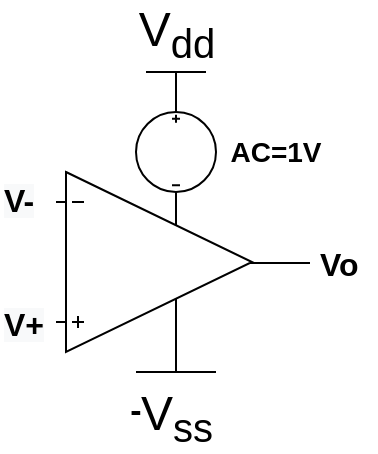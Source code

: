 <mxfile version="14.4.2" type="device"><diagram name="Page-1" id="7e0a89b8-554c-2b80-1dc8-d5c74ca68de4"><mxGraphModel dx="868" dy="450" grid="1" gridSize="10" guides="1" tooltips="1" connect="1" arrows="1" fold="1" page="1" pageScale="1" pageWidth="1100" pageHeight="850" background="#ffffff" math="0" shadow="0"><root><mxCell id="0"/><mxCell id="1" parent="0"/><mxCell id="5jhFVFciMByKUpvHY1CM-1" value="" style="pointerEvents=1;verticalLabelPosition=bottom;shadow=0;dashed=0;align=center;html=1;verticalAlign=top;shape=mxgraph.electrical.signal_sources.dc_source_3;" vertex="1" parent="1"><mxGeometry x="390" y="100" width="40" height="40" as="geometry"/></mxCell><mxCell id="5jhFVFciMByKUpvHY1CM-2" value="" style="verticalLabelPosition=bottom;shadow=0;dashed=0;align=center;html=1;verticalAlign=top;shape=mxgraph.electrical.abstract.operational_amp_1;direction=east;" vertex="1" parent="1"><mxGeometry x="350" y="130" width="98" height="90" as="geometry"/></mxCell><mxCell id="5jhFVFciMByKUpvHY1CM-7" value="V&lt;sub&gt;dd&lt;/sub&gt;" style="verticalLabelPosition=top;verticalAlign=bottom;shape=mxgraph.electrical.signal_sources.vdd;shadow=0;dashed=0;align=center;strokeWidth=1;fontSize=24;html=1;flipV=1;" vertex="1" parent="1"><mxGeometry x="395" y="80" width="30" height="20" as="geometry"/></mxCell><mxCell id="5jhFVFciMByKUpvHY1CM-8" value="V&lt;sub&gt;ss&lt;/sub&gt;" style="pointerEvents=1;verticalLabelPosition=bottom;shadow=0;dashed=0;align=center;html=1;verticalAlign=top;shape=mxgraph.electrical.signal_sources.vss2;fontSize=24;flipV=1;" vertex="1" parent="1"><mxGeometry x="390" y="210" width="40" height="20" as="geometry"/></mxCell><mxCell id="5jhFVFciMByKUpvHY1CM-9" value="&lt;b style=&quot;font-size: 14px&quot;&gt;&lt;br&gt;AC=&lt;/b&gt;&lt;b style=&quot;font-size: 14px&quot;&gt;1V&lt;/b&gt;" style="text;html=1;strokeColor=none;fillColor=none;align=center;verticalAlign=middle;whiteSpace=wrap;rounded=0;" vertex="1" parent="1"><mxGeometry x="440" y="105" width="40" height="12" as="geometry"/></mxCell><mxCell id="5jhFVFciMByKUpvHY1CM-10" value="" style="endArrow=none;html=1;" edge="1" parent="1"><mxGeometry width="50" height="50" relative="1" as="geometry"><mxPoint x="447" y="175.5" as="sourcePoint"/><mxPoint x="477" y="175.5" as="targetPoint"/></mxGeometry></mxCell><mxCell id="5jhFVFciMByKUpvHY1CM-11" value="&lt;div style=&quot;text-align: center&quot;&gt;&lt;font face=&quot;helvetica&quot; size=&quot;1&quot;&gt;&lt;b style=&quot;font-size: 16px&quot;&gt;Vo&lt;/b&gt;&lt;/font&gt;&lt;/div&gt;" style="text;whiteSpace=wrap;html=1;" vertex="1" parent="1"><mxGeometry x="480" y="160" width="30" height="30" as="geometry"/></mxCell><mxCell id="5jhFVFciMByKUpvHY1CM-12" value="&lt;font style=&quot;font-size: 17px&quot;&gt;-&lt;/font&gt;" style="text;html=1;strokeColor=none;fillColor=none;align=center;verticalAlign=middle;whiteSpace=wrap;rounded=0;fontSize=17;fontStyle=1" vertex="1" parent="1"><mxGeometry x="370" y="240" width="40" height="20" as="geometry"/></mxCell><mxCell id="5jhFVFciMByKUpvHY1CM-13" value="&lt;b style=&quot;color: rgb(0 , 0 , 0) ; font-family: &amp;#34;helvetica&amp;#34; ; font-style: normal ; letter-spacing: normal ; text-align: center ; text-indent: 0px ; text-transform: none ; word-spacing: 0px ; background-color: rgb(248 , 249 , 250) ; font-size: 16px&quot;&gt;V-&lt;/b&gt;" style="text;whiteSpace=wrap;html=1;" vertex="1" parent="1"><mxGeometry x="322" y="128" width="40" height="30" as="geometry"/></mxCell><mxCell id="5jhFVFciMByKUpvHY1CM-14" value="&lt;b style=&quot;color: rgb(0 , 0 , 0) ; font-style: normal ; letter-spacing: normal ; text-indent: 0px ; text-transform: none ; word-spacing: 0px ; font-family: &amp;#34;helvetica&amp;#34; ; text-align: center ; background-color: rgb(248 , 249 , 250) ; font-size: 16px&quot;&gt;V+&lt;/b&gt;" style="text;whiteSpace=wrap;html=1;" vertex="1" parent="1"><mxGeometry x="322" y="190" width="40" height="30" as="geometry"/></mxCell></root></mxGraphModel></diagram></mxfile>